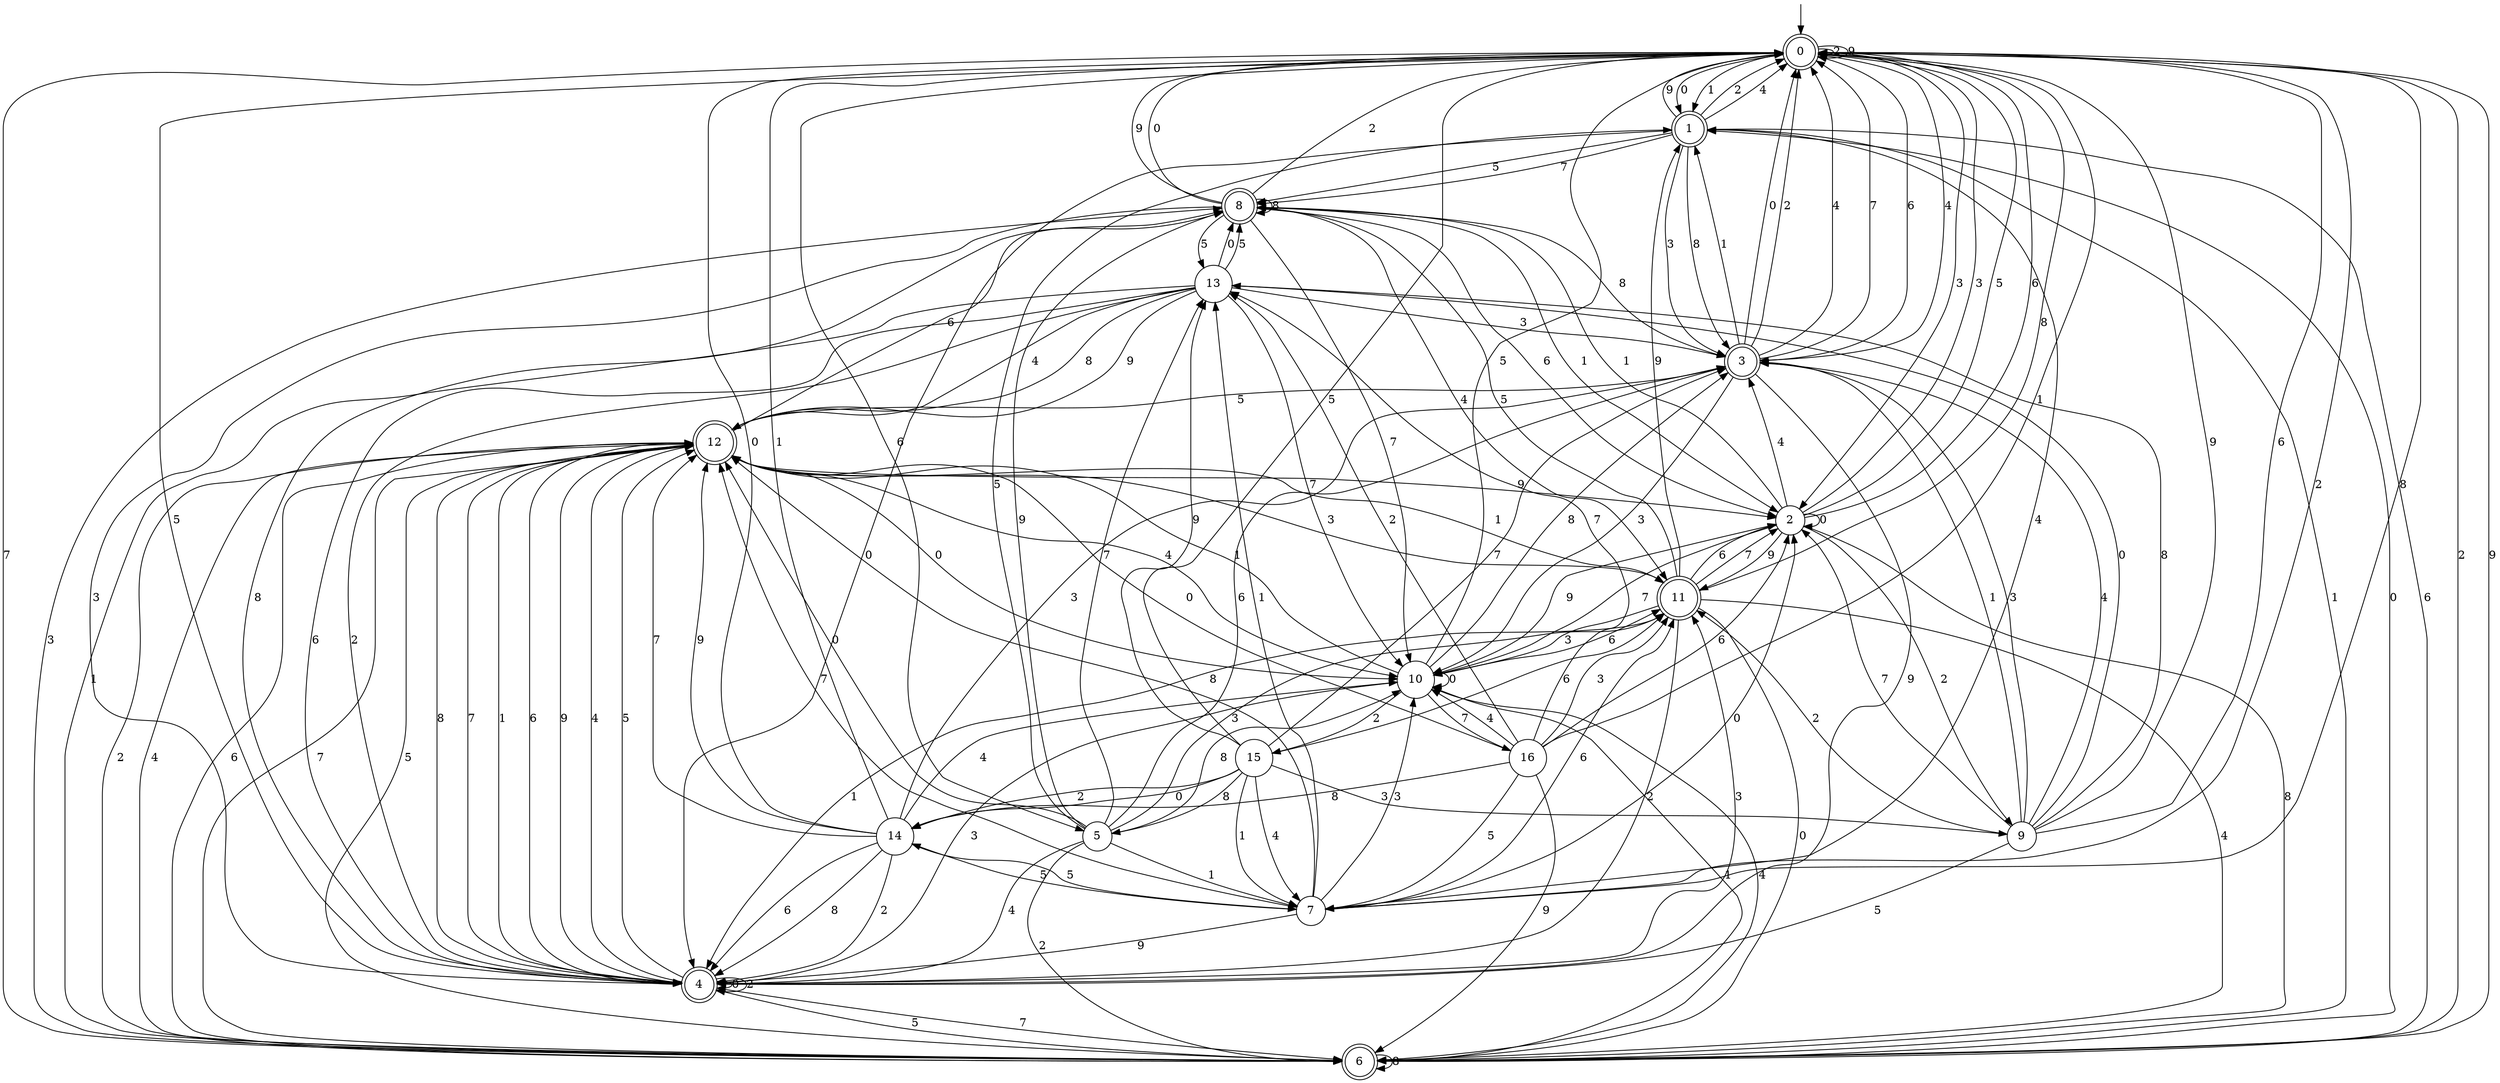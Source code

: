 digraph g {

	s0 [shape="doublecircle" label="0"];
	s1 [shape="doublecircle" label="1"];
	s2 [shape="circle" label="2"];
	s3 [shape="doublecircle" label="3"];
	s4 [shape="doublecircle" label="4"];
	s5 [shape="circle" label="5"];
	s6 [shape="doublecircle" label="6"];
	s7 [shape="circle" label="7"];
	s8 [shape="doublecircle" label="8"];
	s9 [shape="circle" label="9"];
	s10 [shape="circle" label="10"];
	s11 [shape="doublecircle" label="11"];
	s12 [shape="doublecircle" label="12"];
	s13 [shape="circle" label="13"];
	s14 [shape="circle" label="14"];
	s15 [shape="circle" label="15"];
	s16 [shape="circle" label="16"];
	s0 -> s1 [label="0"];
	s0 -> s1 [label="1"];
	s0 -> s0 [label="2"];
	s0 -> s2 [label="3"];
	s0 -> s3 [label="4"];
	s0 -> s4 [label="5"];
	s0 -> s5 [label="6"];
	s0 -> s6 [label="7"];
	s0 -> s7 [label="8"];
	s0 -> s0 [label="9"];
	s1 -> s4 [label="0"];
	s1 -> s6 [label="1"];
	s1 -> s0 [label="2"];
	s1 -> s3 [label="3"];
	s1 -> s0 [label="4"];
	s1 -> s8 [label="5"];
	s1 -> s6 [label="6"];
	s1 -> s8 [label="7"];
	s1 -> s3 [label="8"];
	s1 -> s0 [label="9"];
	s2 -> s2 [label="0"];
	s2 -> s8 [label="1"];
	s2 -> s9 [label="2"];
	s2 -> s0 [label="3"];
	s2 -> s3 [label="4"];
	s2 -> s0 [label="5"];
	s2 -> s0 [label="6"];
	s2 -> s10 [label="7"];
	s2 -> s6 [label="8"];
	s2 -> s11 [label="9"];
	s3 -> s0 [label="0"];
	s3 -> s1 [label="1"];
	s3 -> s0 [label="2"];
	s3 -> s10 [label="3"];
	s3 -> s0 [label="4"];
	s3 -> s12 [label="5"];
	s3 -> s0 [label="6"];
	s3 -> s0 [label="7"];
	s3 -> s8 [label="8"];
	s3 -> s4 [label="9"];
	s4 -> s4 [label="0"];
	s4 -> s12 [label="1"];
	s4 -> s4 [label="2"];
	s4 -> s11 [label="3"];
	s4 -> s12 [label="4"];
	s4 -> s12 [label="5"];
	s4 -> s12 [label="6"];
	s4 -> s6 [label="7"];
	s4 -> s8 [label="8"];
	s4 -> s12 [label="9"];
	s5 -> s12 [label="0"];
	s5 -> s7 [label="1"];
	s5 -> s6 [label="2"];
	s5 -> s11 [label="3"];
	s5 -> s4 [label="4"];
	s5 -> s1 [label="5"];
	s5 -> s3 [label="6"];
	s5 -> s13 [label="7"];
	s5 -> s10 [label="8"];
	s5 -> s8 [label="9"];
	s6 -> s1 [label="0"];
	s6 -> s10 [label="1"];
	s6 -> s0 [label="2"];
	s6 -> s8 [label="3"];
	s6 -> s12 [label="4"];
	s6 -> s4 [label="5"];
	s6 -> s12 [label="6"];
	s6 -> s12 [label="7"];
	s6 -> s6 [label="8"];
	s6 -> s0 [label="9"];
	s7 -> s2 [label="0"];
	s7 -> s13 [label="1"];
	s7 -> s0 [label="2"];
	s7 -> s10 [label="3"];
	s7 -> s1 [label="4"];
	s7 -> s14 [label="5"];
	s7 -> s11 [label="6"];
	s7 -> s12 [label="7"];
	s7 -> s12 [label="8"];
	s7 -> s4 [label="9"];
	s8 -> s0 [label="0"];
	s8 -> s2 [label="1"];
	s8 -> s0 [label="2"];
	s8 -> s4 [label="3"];
	s8 -> s11 [label="4"];
	s8 -> s13 [label="5"];
	s8 -> s2 [label="6"];
	s8 -> s10 [label="7"];
	s8 -> s8 [label="8"];
	s8 -> s0 [label="9"];
	s9 -> s13 [label="0"];
	s9 -> s3 [label="1"];
	s9 -> s11 [label="2"];
	s9 -> s3 [label="3"];
	s9 -> s3 [label="4"];
	s9 -> s4 [label="5"];
	s9 -> s0 [label="6"];
	s9 -> s2 [label="7"];
	s9 -> s13 [label="8"];
	s9 -> s0 [label="9"];
	s10 -> s10 [label="0"];
	s10 -> s12 [label="1"];
	s10 -> s15 [label="2"];
	s10 -> s4 [label="3"];
	s10 -> s6 [label="4"];
	s10 -> s0 [label="5"];
	s10 -> s11 [label="6"];
	s10 -> s16 [label="7"];
	s10 -> s3 [label="8"];
	s10 -> s2 [label="9"];
	s11 -> s6 [label="0"];
	s11 -> s4 [label="1"];
	s11 -> s4 [label="2"];
	s11 -> s10 [label="3"];
	s11 -> s6 [label="4"];
	s11 -> s8 [label="5"];
	s11 -> s2 [label="6"];
	s11 -> s2 [label="7"];
	s11 -> s0 [label="8"];
	s11 -> s1 [label="9"];
	s12 -> s10 [label="0"];
	s12 -> s11 [label="1"];
	s12 -> s6 [label="2"];
	s12 -> s11 [label="3"];
	s12 -> s10 [label="4"];
	s12 -> s6 [label="5"];
	s12 -> s8 [label="6"];
	s12 -> s4 [label="7"];
	s12 -> s4 [label="8"];
	s12 -> s2 [label="9"];
	s13 -> s8 [label="0"];
	s13 -> s6 [label="1"];
	s13 -> s4 [label="2"];
	s13 -> s3 [label="3"];
	s13 -> s12 [label="4"];
	s13 -> s8 [label="5"];
	s13 -> s4 [label="6"];
	s13 -> s10 [label="7"];
	s13 -> s12 [label="8"];
	s13 -> s12 [label="9"];
	s14 -> s0 [label="0"];
	s14 -> s0 [label="1"];
	s14 -> s4 [label="2"];
	s14 -> s3 [label="3"];
	s14 -> s10 [label="4"];
	s14 -> s7 [label="5"];
	s14 -> s4 [label="6"];
	s14 -> s12 [label="7"];
	s14 -> s4 [label="8"];
	s14 -> s12 [label="9"];
	s15 -> s14 [label="0"];
	s15 -> s7 [label="1"];
	s15 -> s14 [label="2"];
	s15 -> s9 [label="3"];
	s15 -> s7 [label="4"];
	s15 -> s0 [label="5"];
	s15 -> s11 [label="6"];
	s15 -> s3 [label="7"];
	s15 -> s5 [label="8"];
	s15 -> s13 [label="9"];
	s16 -> s12 [label="0"];
	s16 -> s0 [label="1"];
	s16 -> s13 [label="2"];
	s16 -> s11 [label="3"];
	s16 -> s10 [label="4"];
	s16 -> s7 [label="5"];
	s16 -> s2 [label="6"];
	s16 -> s13 [label="7"];
	s16 -> s14 [label="8"];
	s16 -> s6 [label="9"];

__start0 [label="" shape="none" width="0" height="0"];
__start0 -> s0;

}

